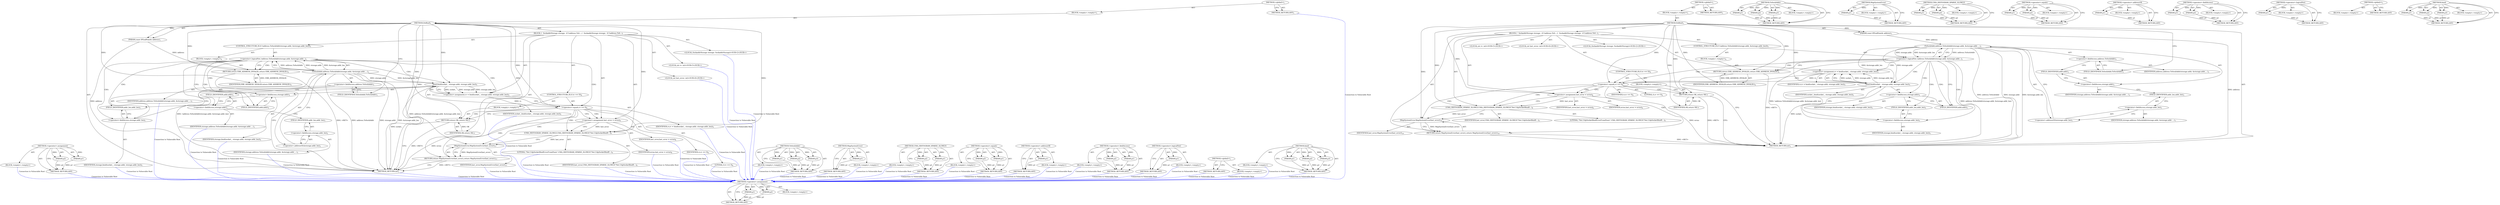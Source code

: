 digraph "bind" {
vulnerable_98 [label=<(METHOD,&lt;operator&gt;.assignment)>];
vulnerable_99 [label=<(PARAM,p1)>];
vulnerable_100 [label=<(PARAM,p2)>];
vulnerable_101 [label=<(BLOCK,&lt;empty&gt;,&lt;empty&gt;)>];
vulnerable_102 [label=<(METHOD_RETURN,ANY)>];
vulnerable_6 [label=<(METHOD,&lt;global&gt;)<SUB>1</SUB>>];
vulnerable_7 [label=<(BLOCK,&lt;empty&gt;,&lt;empty&gt;)<SUB>1</SUB>>];
vulnerable_8 [label=<(METHOD,DoBind)<SUB>1</SUB>>];
vulnerable_9 [label=<(PARAM,const IPEndPoint&amp; address)<SUB>1</SUB>>];
vulnerable_10 [label=<(BLOCK,{
  SockaddrStorage storage;
  if (!address.ToS...,{
  SockaddrStorage storage;
  if (!address.ToS...)<SUB>1</SUB>>];
vulnerable_11 [label="<(LOCAL,SockaddrStorage storage: SockaddrStorage)<SUB>2</SUB>>"];
vulnerable_12 [label=<(CONTROL_STRUCTURE,IF,if (!address.ToSockAddr(storage.addr, &amp;storage.addr_len)))<SUB>3</SUB>>];
vulnerable_13 [label=<(&lt;operator&gt;.logicalNot,!address.ToSockAddr(storage.addr, &amp;storage.addr...)<SUB>3</SUB>>];
vulnerable_14 [label=<(ToSockAddr,address.ToSockAddr(storage.addr, &amp;storage.addr_...)<SUB>3</SUB>>];
vulnerable_15 [label=<(&lt;operator&gt;.fieldAccess,address.ToSockAddr)<SUB>3</SUB>>];
vulnerable_16 [label=<(IDENTIFIER,address,address.ToSockAddr(storage.addr, &amp;storage.addr_...)<SUB>3</SUB>>];
vulnerable_17 [label=<(FIELD_IDENTIFIER,ToSockAddr,ToSockAddr)<SUB>3</SUB>>];
vulnerable_18 [label=<(&lt;operator&gt;.fieldAccess,storage.addr)<SUB>3</SUB>>];
vulnerable_19 [label=<(IDENTIFIER,storage,address.ToSockAddr(storage.addr, &amp;storage.addr_...)<SUB>3</SUB>>];
vulnerable_20 [label=<(FIELD_IDENTIFIER,addr,addr)<SUB>3</SUB>>];
vulnerable_21 [label=<(&lt;operator&gt;.addressOf,&amp;storage.addr_len)<SUB>3</SUB>>];
vulnerable_22 [label=<(&lt;operator&gt;.fieldAccess,storage.addr_len)<SUB>3</SUB>>];
vulnerable_23 [label=<(IDENTIFIER,storage,address.ToSockAddr(storage.addr, &amp;storage.addr_...)<SUB>3</SUB>>];
vulnerable_24 [label=<(FIELD_IDENTIFIER,addr_len,addr_len)<SUB>3</SUB>>];
vulnerable_25 [label=<(BLOCK,&lt;empty&gt;,&lt;empty&gt;)<SUB>4</SUB>>];
vulnerable_26 [label=<(RETURN,return ERR_ADDRESS_INVALID;,return ERR_ADDRESS_INVALID;)<SUB>4</SUB>>];
vulnerable_27 [label=<(IDENTIFIER,ERR_ADDRESS_INVALID,return ERR_ADDRESS_INVALID;)<SUB>4</SUB>>];
vulnerable_28 [label="<(LOCAL,int rv: int)<SUB>5</SUB>>"];
vulnerable_29 [label=<(&lt;operator&gt;.assignment,rv = bind(socket_, storage.addr, storage.addr_len))<SUB>5</SUB>>];
vulnerable_30 [label=<(IDENTIFIER,rv,rv = bind(socket_, storage.addr, storage.addr_len))<SUB>5</SUB>>];
vulnerable_31 [label=<(bind,bind(socket_, storage.addr, storage.addr_len))<SUB>5</SUB>>];
vulnerable_32 [label=<(IDENTIFIER,socket_,bind(socket_, storage.addr, storage.addr_len))<SUB>5</SUB>>];
vulnerable_33 [label=<(&lt;operator&gt;.fieldAccess,storage.addr)<SUB>5</SUB>>];
vulnerable_34 [label=<(IDENTIFIER,storage,bind(socket_, storage.addr, storage.addr_len))<SUB>5</SUB>>];
vulnerable_35 [label=<(FIELD_IDENTIFIER,addr,addr)<SUB>5</SUB>>];
vulnerable_36 [label=<(&lt;operator&gt;.fieldAccess,storage.addr_len)<SUB>5</SUB>>];
vulnerable_37 [label=<(IDENTIFIER,storage,bind(socket_, storage.addr, storage.addr_len))<SUB>5</SUB>>];
vulnerable_38 [label=<(FIELD_IDENTIFIER,addr_len,addr_len)<SUB>5</SUB>>];
vulnerable_39 [label=<(CONTROL_STRUCTURE,IF,if (rv == 0))<SUB>6</SUB>>];
vulnerable_40 [label=<(&lt;operator&gt;.equals,rv == 0)<SUB>6</SUB>>];
vulnerable_41 [label=<(IDENTIFIER,rv,rv == 0)<SUB>6</SUB>>];
vulnerable_42 [label=<(LITERAL,0,rv == 0)<SUB>6</SUB>>];
vulnerable_43 [label=<(BLOCK,&lt;empty&gt;,&lt;empty&gt;)<SUB>7</SUB>>];
vulnerable_44 [label=<(RETURN,return OK;,return OK;)<SUB>7</SUB>>];
vulnerable_45 [label=<(IDENTIFIER,OK,return OK;)<SUB>7</SUB>>];
vulnerable_46 [label="<(LOCAL,int last_error: int)<SUB>8</SUB>>"];
vulnerable_47 [label=<(&lt;operator&gt;.assignment,last_error = errno)<SUB>8</SUB>>];
vulnerable_48 [label=<(IDENTIFIER,last_error,last_error = errno)<SUB>8</SUB>>];
vulnerable_49 [label=<(IDENTIFIER,errno,last_error = errno)<SUB>8</SUB>>];
vulnerable_50 [label=<(UMA_HISTOGRAM_SPARSE_SLOWLY,UMA_HISTOGRAM_SPARSE_SLOWLY(&quot;Net.UdpSocketBindE...)<SUB>9</SUB>>];
vulnerable_51 [label=<(LITERAL,&quot;Net.UdpSocketBindErrorFromPosix&quot;,UMA_HISTOGRAM_SPARSE_SLOWLY(&quot;Net.UdpSocketBindE...)<SUB>9</SUB>>];
vulnerable_52 [label=<(IDENTIFIER,last_error,UMA_HISTOGRAM_SPARSE_SLOWLY(&quot;Net.UdpSocketBindE...)<SUB>9</SUB>>];
vulnerable_53 [label=<(RETURN,return MapSystemError(last_error);,return MapSystemError(last_error);)<SUB>10</SUB>>];
vulnerable_54 [label=<(MapSystemError,MapSystemError(last_error))<SUB>10</SUB>>];
vulnerable_55 [label=<(IDENTIFIER,last_error,MapSystemError(last_error))<SUB>10</SUB>>];
vulnerable_56 [label=<(METHOD_RETURN,int)<SUB>1</SUB>>];
vulnerable_58 [label=<(METHOD_RETURN,ANY)<SUB>1</SUB>>];
vulnerable_83 [label=<(METHOD,ToSockAddr)>];
vulnerable_84 [label=<(PARAM,p1)>];
vulnerable_85 [label=<(PARAM,p2)>];
vulnerable_86 [label=<(PARAM,p3)>];
vulnerable_87 [label=<(BLOCK,&lt;empty&gt;,&lt;empty&gt;)>];
vulnerable_88 [label=<(METHOD_RETURN,ANY)>];
vulnerable_119 [label=<(METHOD,MapSystemError)>];
vulnerable_120 [label=<(PARAM,p1)>];
vulnerable_121 [label=<(BLOCK,&lt;empty&gt;,&lt;empty&gt;)>];
vulnerable_122 [label=<(METHOD_RETURN,ANY)>];
vulnerable_114 [label=<(METHOD,UMA_HISTOGRAM_SPARSE_SLOWLY)>];
vulnerable_115 [label=<(PARAM,p1)>];
vulnerable_116 [label=<(PARAM,p2)>];
vulnerable_117 [label=<(BLOCK,&lt;empty&gt;,&lt;empty&gt;)>];
vulnerable_118 [label=<(METHOD_RETURN,ANY)>];
vulnerable_109 [label=<(METHOD,&lt;operator&gt;.equals)>];
vulnerable_110 [label=<(PARAM,p1)>];
vulnerable_111 [label=<(PARAM,p2)>];
vulnerable_112 [label=<(BLOCK,&lt;empty&gt;,&lt;empty&gt;)>];
vulnerable_113 [label=<(METHOD_RETURN,ANY)>];
vulnerable_94 [label=<(METHOD,&lt;operator&gt;.addressOf)>];
vulnerable_95 [label=<(PARAM,p1)>];
vulnerable_96 [label=<(BLOCK,&lt;empty&gt;,&lt;empty&gt;)>];
vulnerable_97 [label=<(METHOD_RETURN,ANY)>];
vulnerable_89 [label=<(METHOD,&lt;operator&gt;.fieldAccess)>];
vulnerable_90 [label=<(PARAM,p1)>];
vulnerable_91 [label=<(PARAM,p2)>];
vulnerable_92 [label=<(BLOCK,&lt;empty&gt;,&lt;empty&gt;)>];
vulnerable_93 [label=<(METHOD_RETURN,ANY)>];
vulnerable_79 [label=<(METHOD,&lt;operator&gt;.logicalNot)>];
vulnerable_80 [label=<(PARAM,p1)>];
vulnerable_81 [label=<(BLOCK,&lt;empty&gt;,&lt;empty&gt;)>];
vulnerable_82 [label=<(METHOD_RETURN,ANY)>];
vulnerable_73 [label=<(METHOD,&lt;global&gt;)<SUB>1</SUB>>];
vulnerable_74 [label=<(BLOCK,&lt;empty&gt;,&lt;empty&gt;)>];
vulnerable_75 [label=<(METHOD_RETURN,ANY)>];
vulnerable_103 [label=<(METHOD,bind)>];
vulnerable_104 [label=<(PARAM,p1)>];
vulnerable_105 [label=<(PARAM,p2)>];
vulnerable_106 [label=<(PARAM,p3)>];
vulnerable_107 [label=<(BLOCK,&lt;empty&gt;,&lt;empty&gt;)>];
vulnerable_108 [label=<(METHOD_RETURN,ANY)>];
fixed_98 [label=<(METHOD,&lt;operator&gt;.assignment)>];
fixed_99 [label=<(PARAM,p1)>];
fixed_100 [label=<(PARAM,p2)>];
fixed_101 [label=<(BLOCK,&lt;empty&gt;,&lt;empty&gt;)>];
fixed_102 [label=<(METHOD_RETURN,ANY)>];
fixed_6 [label=<(METHOD,&lt;global&gt;)<SUB>1</SUB>>];
fixed_7 [label=<(BLOCK,&lt;empty&gt;,&lt;empty&gt;)<SUB>1</SUB>>];
fixed_8 [label=<(METHOD,DoBind)<SUB>1</SUB>>];
fixed_9 [label=<(PARAM,const IPEndPoint&amp; address)<SUB>1</SUB>>];
fixed_10 [label=<(BLOCK,{
  SockaddrStorage storage;
  if (!address.ToS...,{
  SockaddrStorage storage;
  if (!address.ToS...)<SUB>1</SUB>>];
fixed_11 [label="<(LOCAL,SockaddrStorage storage: SockaddrStorage)<SUB>2</SUB>>"];
fixed_12 [label=<(CONTROL_STRUCTURE,IF,if (!address.ToSockAddr(storage.addr, &amp;storage.addr_len)))<SUB>3</SUB>>];
fixed_13 [label=<(&lt;operator&gt;.logicalNot,!address.ToSockAddr(storage.addr, &amp;storage.addr...)<SUB>3</SUB>>];
fixed_14 [label=<(ToSockAddr,address.ToSockAddr(storage.addr, &amp;storage.addr_...)<SUB>3</SUB>>];
fixed_15 [label=<(&lt;operator&gt;.fieldAccess,address.ToSockAddr)<SUB>3</SUB>>];
fixed_16 [label=<(IDENTIFIER,address,address.ToSockAddr(storage.addr, &amp;storage.addr_...)<SUB>3</SUB>>];
fixed_17 [label=<(FIELD_IDENTIFIER,ToSockAddr,ToSockAddr)<SUB>3</SUB>>];
fixed_18 [label=<(&lt;operator&gt;.fieldAccess,storage.addr)<SUB>3</SUB>>];
fixed_19 [label=<(IDENTIFIER,storage,address.ToSockAddr(storage.addr, &amp;storage.addr_...)<SUB>3</SUB>>];
fixed_20 [label=<(FIELD_IDENTIFIER,addr,addr)<SUB>3</SUB>>];
fixed_21 [label=<(&lt;operator&gt;.addressOf,&amp;storage.addr_len)<SUB>3</SUB>>];
fixed_22 [label=<(&lt;operator&gt;.fieldAccess,storage.addr_len)<SUB>3</SUB>>];
fixed_23 [label=<(IDENTIFIER,storage,address.ToSockAddr(storage.addr, &amp;storage.addr_...)<SUB>3</SUB>>];
fixed_24 [label=<(FIELD_IDENTIFIER,addr_len,addr_len)<SUB>3</SUB>>];
fixed_25 [label=<(BLOCK,&lt;empty&gt;,&lt;empty&gt;)<SUB>4</SUB>>];
fixed_26 [label=<(RETURN,return ERR_ADDRESS_INVALID;,return ERR_ADDRESS_INVALID;)<SUB>4</SUB>>];
fixed_27 [label=<(IDENTIFIER,ERR_ADDRESS_INVALID,return ERR_ADDRESS_INVALID;)<SUB>4</SUB>>];
fixed_28 [label="<(LOCAL,int rv: int)<SUB>5</SUB>>"];
fixed_29 [label=<(&lt;operator&gt;.assignment,rv = bind(socket_, storage.addr, storage.addr_len))<SUB>5</SUB>>];
fixed_30 [label=<(IDENTIFIER,rv,rv = bind(socket_, storage.addr, storage.addr_len))<SUB>5</SUB>>];
fixed_31 [label=<(bind,bind(socket_, storage.addr, storage.addr_len))<SUB>5</SUB>>];
fixed_32 [label=<(IDENTIFIER,socket_,bind(socket_, storage.addr, storage.addr_len))<SUB>5</SUB>>];
fixed_33 [label=<(&lt;operator&gt;.fieldAccess,storage.addr)<SUB>5</SUB>>];
fixed_34 [label=<(IDENTIFIER,storage,bind(socket_, storage.addr, storage.addr_len))<SUB>5</SUB>>];
fixed_35 [label=<(FIELD_IDENTIFIER,addr,addr)<SUB>5</SUB>>];
fixed_36 [label=<(&lt;operator&gt;.fieldAccess,storage.addr_len)<SUB>5</SUB>>];
fixed_37 [label=<(IDENTIFIER,storage,bind(socket_, storage.addr, storage.addr_len))<SUB>5</SUB>>];
fixed_38 [label=<(FIELD_IDENTIFIER,addr_len,addr_len)<SUB>5</SUB>>];
fixed_39 [label=<(CONTROL_STRUCTURE,IF,if (rv == 0))<SUB>6</SUB>>];
fixed_40 [label=<(&lt;operator&gt;.equals,rv == 0)<SUB>6</SUB>>];
fixed_41 [label=<(IDENTIFIER,rv,rv == 0)<SUB>6</SUB>>];
fixed_42 [label=<(LITERAL,0,rv == 0)<SUB>6</SUB>>];
fixed_43 [label=<(BLOCK,&lt;empty&gt;,&lt;empty&gt;)<SUB>7</SUB>>];
fixed_44 [label=<(RETURN,return OK;,return OK;)<SUB>7</SUB>>];
fixed_45 [label=<(IDENTIFIER,OK,return OK;)<SUB>7</SUB>>];
fixed_46 [label="<(LOCAL,int last_error: int)<SUB>8</SUB>>"];
fixed_47 [label=<(&lt;operator&gt;.assignment,last_error = errno)<SUB>8</SUB>>];
fixed_48 [label=<(IDENTIFIER,last_error,last_error = errno)<SUB>8</SUB>>];
fixed_49 [label=<(IDENTIFIER,errno,last_error = errno)<SUB>8</SUB>>];
fixed_50 [label=<(UMA_HISTOGRAM_SPARSE_SLOWLY,UMA_HISTOGRAM_SPARSE_SLOWLY(&quot;Net.UdpSocketBindE...)<SUB>9</SUB>>];
fixed_51 [label=<(LITERAL,&quot;Net.UdpSocketBindErrorFromPosix&quot;,UMA_HISTOGRAM_SPARSE_SLOWLY(&quot;Net.UdpSocketBindE...)<SUB>9</SUB>>];
fixed_52 [label=<(IDENTIFIER,last_error,UMA_HISTOGRAM_SPARSE_SLOWLY(&quot;Net.UdpSocketBindE...)<SUB>9</SUB>>];
fixed_53 [label=<(RETURN,return MapSystemError(last_error);,return MapSystemError(last_error);)<SUB>17</SUB>>];
fixed_54 [label=<(MapSystemError,MapSystemError(last_error))<SUB>17</SUB>>];
fixed_55 [label=<(IDENTIFIER,last_error,MapSystemError(last_error))<SUB>17</SUB>>];
fixed_56 [label=<(METHOD_RETURN,int)<SUB>1</SUB>>];
fixed_58 [label=<(METHOD_RETURN,ANY)<SUB>1</SUB>>];
fixed_83 [label=<(METHOD,ToSockAddr)>];
fixed_84 [label=<(PARAM,p1)>];
fixed_85 [label=<(PARAM,p2)>];
fixed_86 [label=<(PARAM,p3)>];
fixed_87 [label=<(BLOCK,&lt;empty&gt;,&lt;empty&gt;)>];
fixed_88 [label=<(METHOD_RETURN,ANY)>];
fixed_119 [label=<(METHOD,MapSystemError)>];
fixed_120 [label=<(PARAM,p1)>];
fixed_121 [label=<(BLOCK,&lt;empty&gt;,&lt;empty&gt;)>];
fixed_122 [label=<(METHOD_RETURN,ANY)>];
fixed_114 [label=<(METHOD,UMA_HISTOGRAM_SPARSE_SLOWLY)>];
fixed_115 [label=<(PARAM,p1)>];
fixed_116 [label=<(PARAM,p2)>];
fixed_117 [label=<(BLOCK,&lt;empty&gt;,&lt;empty&gt;)>];
fixed_118 [label=<(METHOD_RETURN,ANY)>];
fixed_109 [label=<(METHOD,&lt;operator&gt;.equals)>];
fixed_110 [label=<(PARAM,p1)>];
fixed_111 [label=<(PARAM,p2)>];
fixed_112 [label=<(BLOCK,&lt;empty&gt;,&lt;empty&gt;)>];
fixed_113 [label=<(METHOD_RETURN,ANY)>];
fixed_94 [label=<(METHOD,&lt;operator&gt;.addressOf)>];
fixed_95 [label=<(PARAM,p1)>];
fixed_96 [label=<(BLOCK,&lt;empty&gt;,&lt;empty&gt;)>];
fixed_97 [label=<(METHOD_RETURN,ANY)>];
fixed_89 [label=<(METHOD,&lt;operator&gt;.fieldAccess)>];
fixed_90 [label=<(PARAM,p1)>];
fixed_91 [label=<(PARAM,p2)>];
fixed_92 [label=<(BLOCK,&lt;empty&gt;,&lt;empty&gt;)>];
fixed_93 [label=<(METHOD_RETURN,ANY)>];
fixed_79 [label=<(METHOD,&lt;operator&gt;.logicalNot)>];
fixed_80 [label=<(PARAM,p1)>];
fixed_81 [label=<(BLOCK,&lt;empty&gt;,&lt;empty&gt;)>];
fixed_82 [label=<(METHOD_RETURN,ANY)>];
fixed_73 [label=<(METHOD,&lt;global&gt;)<SUB>1</SUB>>];
fixed_74 [label=<(BLOCK,&lt;empty&gt;,&lt;empty&gt;)>];
fixed_75 [label=<(METHOD_RETURN,ANY)>];
fixed_103 [label=<(METHOD,bind)>];
fixed_104 [label=<(PARAM,p1)>];
fixed_105 [label=<(PARAM,p2)>];
fixed_106 [label=<(PARAM,p3)>];
fixed_107 [label=<(BLOCK,&lt;empty&gt;,&lt;empty&gt;)>];
fixed_108 [label=<(METHOD_RETURN,ANY)>];
vulnerable_98 -> vulnerable_99  [key=0, label="AST: "];
vulnerable_98 -> vulnerable_99  [key=1, label="DDG: "];
vulnerable_98 -> vulnerable_101  [key=0, label="AST: "];
vulnerable_98 -> vulnerable_100  [key=0, label="AST: "];
vulnerable_98 -> vulnerable_100  [key=1, label="DDG: "];
vulnerable_98 -> vulnerable_102  [key=0, label="AST: "];
vulnerable_98 -> vulnerable_102  [key=1, label="CFG: "];
vulnerable_99 -> vulnerable_102  [key=0, label="DDG: p1"];
vulnerable_100 -> vulnerable_102  [key=0, label="DDG: p2"];
vulnerable_6 -> vulnerable_7  [key=0, label="AST: "];
vulnerable_6 -> vulnerable_58  [key=0, label="AST: "];
vulnerable_6 -> vulnerable_58  [key=1, label="CFG: "];
vulnerable_7 -> vulnerable_8  [key=0, label="AST: "];
vulnerable_8 -> vulnerable_9  [key=0, label="AST: "];
vulnerable_8 -> vulnerable_9  [key=1, label="DDG: "];
vulnerable_8 -> vulnerable_10  [key=0, label="AST: "];
vulnerable_8 -> vulnerable_56  [key=0, label="AST: "];
vulnerable_8 -> vulnerable_17  [key=0, label="CFG: "];
vulnerable_8 -> vulnerable_47  [key=0, label="DDG: "];
vulnerable_8 -> vulnerable_50  [key=0, label="DDG: "];
vulnerable_8 -> vulnerable_26  [key=0, label="DDG: "];
vulnerable_8 -> vulnerable_31  [key=0, label="DDG: "];
vulnerable_8 -> vulnerable_40  [key=0, label="DDG: "];
vulnerable_8 -> vulnerable_44  [key=0, label="DDG: "];
vulnerable_8 -> vulnerable_54  [key=0, label="DDG: "];
vulnerable_8 -> vulnerable_27  [key=0, label="DDG: "];
vulnerable_8 -> vulnerable_45  [key=0, label="DDG: "];
vulnerable_9 -> vulnerable_56  [key=0, label="DDG: address"];
vulnerable_9 -> vulnerable_14  [key=0, label="DDG: address"];
vulnerable_10 -> vulnerable_11  [key=0, label="AST: "];
vulnerable_10 -> vulnerable_12  [key=0, label="AST: "];
vulnerable_10 -> vulnerable_28  [key=0, label="AST: "];
vulnerable_10 -> vulnerable_29  [key=0, label="AST: "];
vulnerable_10 -> vulnerable_39  [key=0, label="AST: "];
vulnerable_10 -> vulnerable_46  [key=0, label="AST: "];
vulnerable_10 -> vulnerable_47  [key=0, label="AST: "];
vulnerable_10 -> vulnerable_50  [key=0, label="AST: "];
vulnerable_10 -> vulnerable_53  [key=0, label="AST: "];
vulnerable_12 -> vulnerable_13  [key=0, label="AST: "];
vulnerable_12 -> vulnerable_25  [key=0, label="AST: "];
vulnerable_13 -> vulnerable_14  [key=0, label="AST: "];
vulnerable_13 -> vulnerable_26  [key=0, label="CFG: "];
vulnerable_13 -> vulnerable_26  [key=1, label="CDG: "];
vulnerable_13 -> vulnerable_35  [key=0, label="CFG: "];
vulnerable_13 -> vulnerable_35  [key=1, label="CDG: "];
vulnerable_13 -> vulnerable_56  [key=0, label="DDG: address.ToSockAddr(storage.addr, &amp;storage.addr_len)"];
vulnerable_13 -> vulnerable_56  [key=1, label="DDG: !address.ToSockAddr(storage.addr, &amp;storage.addr_len)"];
vulnerable_13 -> vulnerable_33  [key=0, label="CDG: "];
vulnerable_13 -> vulnerable_36  [key=0, label="CDG: "];
vulnerable_13 -> vulnerable_38  [key=0, label="CDG: "];
vulnerable_13 -> vulnerable_40  [key=0, label="CDG: "];
vulnerable_13 -> vulnerable_29  [key=0, label="CDG: "];
vulnerable_13 -> vulnerable_31  [key=0, label="CDG: "];
vulnerable_14 -> vulnerable_15  [key=0, label="AST: "];
vulnerable_14 -> vulnerable_18  [key=0, label="AST: "];
vulnerable_14 -> vulnerable_21  [key=0, label="AST: "];
vulnerable_14 -> vulnerable_13  [key=0, label="CFG: "];
vulnerable_14 -> vulnerable_13  [key=1, label="DDG: address.ToSockAddr"];
vulnerable_14 -> vulnerable_13  [key=2, label="DDG: storage.addr"];
vulnerable_14 -> vulnerable_13  [key=3, label="DDG: &amp;storage.addr_len"];
vulnerable_14 -> vulnerable_56  [key=0, label="DDG: address.ToSockAddr"];
vulnerable_14 -> vulnerable_56  [key=1, label="DDG: storage.addr"];
vulnerable_14 -> vulnerable_56  [key=2, label="DDG: &amp;storage.addr_len"];
vulnerable_14 -> vulnerable_31  [key=0, label="DDG: storage.addr"];
vulnerable_14 -> vulnerable_31  [key=1, label="DDG: &amp;storage.addr_len"];
vulnerable_15 -> vulnerable_16  [key=0, label="AST: "];
vulnerable_15 -> vulnerable_17  [key=0, label="AST: "];
vulnerable_15 -> vulnerable_20  [key=0, label="CFG: "];
vulnerable_17 -> vulnerable_15  [key=0, label="CFG: "];
vulnerable_18 -> vulnerable_19  [key=0, label="AST: "];
vulnerable_18 -> vulnerable_20  [key=0, label="AST: "];
vulnerable_18 -> vulnerable_24  [key=0, label="CFG: "];
vulnerable_20 -> vulnerable_18  [key=0, label="CFG: "];
vulnerable_21 -> vulnerable_22  [key=0, label="AST: "];
vulnerable_21 -> vulnerable_14  [key=0, label="CFG: "];
vulnerable_22 -> vulnerable_23  [key=0, label="AST: "];
vulnerable_22 -> vulnerable_24  [key=0, label="AST: "];
vulnerable_22 -> vulnerable_21  [key=0, label="CFG: "];
vulnerable_24 -> vulnerable_22  [key=0, label="CFG: "];
vulnerable_25 -> vulnerable_26  [key=0, label="AST: "];
vulnerable_26 -> vulnerable_27  [key=0, label="AST: "];
vulnerable_26 -> vulnerable_56  [key=0, label="CFG: "];
vulnerable_26 -> vulnerable_56  [key=1, label="DDG: &lt;RET&gt;"];
vulnerable_27 -> vulnerable_26  [key=0, label="DDG: ERR_ADDRESS_INVALID"];
vulnerable_29 -> vulnerable_30  [key=0, label="AST: "];
vulnerable_29 -> vulnerable_31  [key=0, label="AST: "];
vulnerable_29 -> vulnerable_40  [key=0, label="CFG: "];
vulnerable_29 -> vulnerable_40  [key=1, label="DDG: rv"];
vulnerable_31 -> vulnerable_32  [key=0, label="AST: "];
vulnerable_31 -> vulnerable_33  [key=0, label="AST: "];
vulnerable_31 -> vulnerable_36  [key=0, label="AST: "];
vulnerable_31 -> vulnerable_29  [key=0, label="CFG: "];
vulnerable_31 -> vulnerable_29  [key=1, label="DDG: socket_"];
vulnerable_31 -> vulnerable_29  [key=2, label="DDG: storage.addr"];
vulnerable_31 -> vulnerable_29  [key=3, label="DDG: storage.addr_len"];
vulnerable_31 -> vulnerable_56  [key=0, label="DDG: socket_"];
vulnerable_33 -> vulnerable_34  [key=0, label="AST: "];
vulnerable_33 -> vulnerable_35  [key=0, label="AST: "];
vulnerable_33 -> vulnerable_38  [key=0, label="CFG: "];
vulnerable_35 -> vulnerable_33  [key=0, label="CFG: "];
vulnerable_36 -> vulnerable_37  [key=0, label="AST: "];
vulnerable_36 -> vulnerable_38  [key=0, label="AST: "];
vulnerable_36 -> vulnerable_31  [key=0, label="CFG: "];
vulnerable_38 -> vulnerable_36  [key=0, label="CFG: "];
vulnerable_39 -> vulnerable_40  [key=0, label="AST: "];
vulnerable_39 -> vulnerable_43  [key=0, label="AST: "];
vulnerable_40 -> vulnerable_41  [key=0, label="AST: "];
vulnerable_40 -> vulnerable_42  [key=0, label="AST: "];
vulnerable_40 -> vulnerable_44  [key=0, label="CFG: "];
vulnerable_40 -> vulnerable_44  [key=1, label="CDG: "];
vulnerable_40 -> vulnerable_47  [key=0, label="CFG: "];
vulnerable_40 -> vulnerable_47  [key=1, label="CDG: "];
vulnerable_40 -> vulnerable_53  [key=0, label="CDG: "];
vulnerable_40 -> vulnerable_50  [key=0, label="CDG: "];
vulnerable_40 -> vulnerable_54  [key=0, label="CDG: "];
vulnerable_43 -> vulnerable_44  [key=0, label="AST: "];
vulnerable_44 -> vulnerable_45  [key=0, label="AST: "];
vulnerable_44 -> vulnerable_56  [key=0, label="CFG: "];
vulnerable_44 -> vulnerable_56  [key=1, label="DDG: &lt;RET&gt;"];
vulnerable_45 -> vulnerable_44  [key=0, label="DDG: OK"];
vulnerable_47 -> vulnerable_48  [key=0, label="AST: "];
vulnerable_47 -> vulnerable_49  [key=0, label="AST: "];
vulnerable_47 -> vulnerable_50  [key=0, label="CFG: "];
vulnerable_47 -> vulnerable_50  [key=1, label="DDG: last_error"];
vulnerable_47 -> vulnerable_56  [key=0, label="DDG: errno"];
vulnerable_50 -> vulnerable_51  [key=0, label="AST: "];
vulnerable_50 -> vulnerable_52  [key=0, label="AST: "];
vulnerable_50 -> vulnerable_54  [key=0, label="CFG: "];
vulnerable_50 -> vulnerable_54  [key=1, label="DDG: last_error"];
vulnerable_53 -> vulnerable_54  [key=0, label="AST: "];
vulnerable_53 -> vulnerable_56  [key=0, label="CFG: "];
vulnerable_53 -> vulnerable_56  [key=1, label="DDG: &lt;RET&gt;"];
vulnerable_54 -> vulnerable_55  [key=0, label="AST: "];
vulnerable_54 -> vulnerable_53  [key=0, label="CFG: "];
vulnerable_54 -> vulnerable_53  [key=1, label="DDG: MapSystemError(last_error)"];
vulnerable_83 -> vulnerable_84  [key=0, label="AST: "];
vulnerable_83 -> vulnerable_84  [key=1, label="DDG: "];
vulnerable_83 -> vulnerable_87  [key=0, label="AST: "];
vulnerable_83 -> vulnerable_85  [key=0, label="AST: "];
vulnerable_83 -> vulnerable_85  [key=1, label="DDG: "];
vulnerable_83 -> vulnerable_88  [key=0, label="AST: "];
vulnerable_83 -> vulnerable_88  [key=1, label="CFG: "];
vulnerable_83 -> vulnerable_86  [key=0, label="AST: "];
vulnerable_83 -> vulnerable_86  [key=1, label="DDG: "];
vulnerable_84 -> vulnerable_88  [key=0, label="DDG: p1"];
vulnerable_85 -> vulnerable_88  [key=0, label="DDG: p2"];
vulnerable_86 -> vulnerable_88  [key=0, label="DDG: p3"];
vulnerable_119 -> vulnerable_120  [key=0, label="AST: "];
vulnerable_119 -> vulnerable_120  [key=1, label="DDG: "];
vulnerable_119 -> vulnerable_121  [key=0, label="AST: "];
vulnerable_119 -> vulnerable_122  [key=0, label="AST: "];
vulnerable_119 -> vulnerable_122  [key=1, label="CFG: "];
vulnerable_120 -> vulnerable_122  [key=0, label="DDG: p1"];
vulnerable_114 -> vulnerable_115  [key=0, label="AST: "];
vulnerable_114 -> vulnerable_115  [key=1, label="DDG: "];
vulnerable_114 -> vulnerable_117  [key=0, label="AST: "];
vulnerable_114 -> vulnerable_116  [key=0, label="AST: "];
vulnerable_114 -> vulnerable_116  [key=1, label="DDG: "];
vulnerable_114 -> vulnerable_118  [key=0, label="AST: "];
vulnerable_114 -> vulnerable_118  [key=1, label="CFG: "];
vulnerable_115 -> vulnerable_118  [key=0, label="DDG: p1"];
vulnerable_116 -> vulnerable_118  [key=0, label="DDG: p2"];
vulnerable_109 -> vulnerable_110  [key=0, label="AST: "];
vulnerable_109 -> vulnerable_110  [key=1, label="DDG: "];
vulnerable_109 -> vulnerable_112  [key=0, label="AST: "];
vulnerable_109 -> vulnerable_111  [key=0, label="AST: "];
vulnerable_109 -> vulnerable_111  [key=1, label="DDG: "];
vulnerable_109 -> vulnerable_113  [key=0, label="AST: "];
vulnerable_109 -> vulnerable_113  [key=1, label="CFG: "];
vulnerable_110 -> vulnerable_113  [key=0, label="DDG: p1"];
vulnerable_111 -> vulnerable_113  [key=0, label="DDG: p2"];
vulnerable_94 -> vulnerable_95  [key=0, label="AST: "];
vulnerable_94 -> vulnerable_95  [key=1, label="DDG: "];
vulnerable_94 -> vulnerable_96  [key=0, label="AST: "];
vulnerable_94 -> vulnerable_97  [key=0, label="AST: "];
vulnerable_94 -> vulnerable_97  [key=1, label="CFG: "];
vulnerable_95 -> vulnerable_97  [key=0, label="DDG: p1"];
vulnerable_89 -> vulnerable_90  [key=0, label="AST: "];
vulnerable_89 -> vulnerable_90  [key=1, label="DDG: "];
vulnerable_89 -> vulnerable_92  [key=0, label="AST: "];
vulnerable_89 -> vulnerable_91  [key=0, label="AST: "];
vulnerable_89 -> vulnerable_91  [key=1, label="DDG: "];
vulnerable_89 -> vulnerable_93  [key=0, label="AST: "];
vulnerable_89 -> vulnerable_93  [key=1, label="CFG: "];
vulnerable_90 -> vulnerable_93  [key=0, label="DDG: p1"];
vulnerable_91 -> vulnerable_93  [key=0, label="DDG: p2"];
vulnerable_79 -> vulnerable_80  [key=0, label="AST: "];
vulnerable_79 -> vulnerable_80  [key=1, label="DDG: "];
vulnerable_79 -> vulnerable_81  [key=0, label="AST: "];
vulnerable_79 -> vulnerable_82  [key=0, label="AST: "];
vulnerable_79 -> vulnerable_82  [key=1, label="CFG: "];
vulnerable_80 -> vulnerable_82  [key=0, label="DDG: p1"];
vulnerable_73 -> vulnerable_74  [key=0, label="AST: "];
vulnerable_73 -> vulnerable_75  [key=0, label="AST: "];
vulnerable_73 -> vulnerable_75  [key=1, label="CFG: "];
vulnerable_103 -> vulnerable_104  [key=0, label="AST: "];
vulnerable_103 -> vulnerable_104  [key=1, label="DDG: "];
vulnerable_103 -> vulnerable_107  [key=0, label="AST: "];
vulnerable_103 -> vulnerable_105  [key=0, label="AST: "];
vulnerable_103 -> vulnerable_105  [key=1, label="DDG: "];
vulnerable_103 -> vulnerable_108  [key=0, label="AST: "];
vulnerable_103 -> vulnerable_108  [key=1, label="CFG: "];
vulnerable_103 -> vulnerable_106  [key=0, label="AST: "];
vulnerable_103 -> vulnerable_106  [key=1, label="DDG: "];
vulnerable_104 -> vulnerable_108  [key=0, label="DDG: p1"];
vulnerable_105 -> vulnerable_108  [key=0, label="DDG: p2"];
vulnerable_106 -> vulnerable_108  [key=0, label="DDG: p3"];
fixed_98 -> fixed_99  [key=0, label="AST: "];
fixed_98 -> fixed_99  [key=1, label="DDG: "];
fixed_98 -> fixed_101  [key=0, label="AST: "];
fixed_98 -> fixed_100  [key=0, label="AST: "];
fixed_98 -> fixed_100  [key=1, label="DDG: "];
fixed_98 -> fixed_102  [key=0, label="AST: "];
fixed_98 -> fixed_102  [key=1, label="CFG: "];
fixed_99 -> fixed_102  [key=0, label="DDG: p1"];
fixed_100 -> fixed_102  [key=0, label="DDG: p2"];
fixed_101 -> vulnerable_98  [color=blue, key=0, label="Connection to Vulnerable Root", penwidth="2.0", style=dashed];
fixed_102 -> vulnerable_98  [color=blue, key=0, label="Connection to Vulnerable Root", penwidth="2.0", style=dashed];
fixed_6 -> fixed_7  [key=0, label="AST: "];
fixed_6 -> fixed_58  [key=0, label="AST: "];
fixed_6 -> fixed_58  [key=1, label="CFG: "];
fixed_7 -> fixed_8  [key=0, label="AST: "];
fixed_8 -> fixed_9  [key=0, label="AST: "];
fixed_8 -> fixed_9  [key=1, label="DDG: "];
fixed_8 -> fixed_10  [key=0, label="AST: "];
fixed_8 -> fixed_56  [key=0, label="AST: "];
fixed_8 -> fixed_17  [key=0, label="CFG: "];
fixed_8 -> fixed_47  [key=0, label="DDG: "];
fixed_8 -> fixed_50  [key=0, label="DDG: "];
fixed_8 -> fixed_26  [key=0, label="DDG: "];
fixed_8 -> fixed_31  [key=0, label="DDG: "];
fixed_8 -> fixed_40  [key=0, label="DDG: "];
fixed_8 -> fixed_44  [key=0, label="DDG: "];
fixed_8 -> fixed_54  [key=0, label="DDG: "];
fixed_8 -> fixed_27  [key=0, label="DDG: "];
fixed_8 -> fixed_45  [key=0, label="DDG: "];
fixed_9 -> fixed_56  [key=0, label="DDG: address"];
fixed_9 -> fixed_14  [key=0, label="DDG: address"];
fixed_10 -> fixed_11  [key=0, label="AST: "];
fixed_10 -> fixed_12  [key=0, label="AST: "];
fixed_10 -> fixed_28  [key=0, label="AST: "];
fixed_10 -> fixed_29  [key=0, label="AST: "];
fixed_10 -> fixed_39  [key=0, label="AST: "];
fixed_10 -> fixed_46  [key=0, label="AST: "];
fixed_10 -> fixed_47  [key=0, label="AST: "];
fixed_10 -> fixed_50  [key=0, label="AST: "];
fixed_10 -> fixed_53  [key=0, label="AST: "];
fixed_11 -> vulnerable_98  [color=blue, key=0, label="Connection to Vulnerable Root", penwidth="2.0", style=dashed];
fixed_12 -> fixed_13  [key=0, label="AST: "];
fixed_12 -> fixed_25  [key=0, label="AST: "];
fixed_13 -> fixed_14  [key=0, label="AST: "];
fixed_13 -> fixed_26  [key=0, label="CFG: "];
fixed_13 -> fixed_26  [key=1, label="CDG: "];
fixed_13 -> fixed_35  [key=0, label="CFG: "];
fixed_13 -> fixed_35  [key=1, label="CDG: "];
fixed_13 -> fixed_56  [key=0, label="DDG: address.ToSockAddr(storage.addr, &amp;storage.addr_len)"];
fixed_13 -> fixed_56  [key=1, label="DDG: !address.ToSockAddr(storage.addr, &amp;storage.addr_len)"];
fixed_13 -> fixed_33  [key=0, label="CDG: "];
fixed_13 -> fixed_36  [key=0, label="CDG: "];
fixed_13 -> fixed_38  [key=0, label="CDG: "];
fixed_13 -> fixed_40  [key=0, label="CDG: "];
fixed_13 -> fixed_29  [key=0, label="CDG: "];
fixed_13 -> fixed_31  [key=0, label="CDG: "];
fixed_14 -> fixed_15  [key=0, label="AST: "];
fixed_14 -> fixed_18  [key=0, label="AST: "];
fixed_14 -> fixed_21  [key=0, label="AST: "];
fixed_14 -> fixed_13  [key=0, label="CFG: "];
fixed_14 -> fixed_13  [key=1, label="DDG: address.ToSockAddr"];
fixed_14 -> fixed_13  [key=2, label="DDG: storage.addr"];
fixed_14 -> fixed_13  [key=3, label="DDG: &amp;storage.addr_len"];
fixed_14 -> fixed_56  [key=0, label="DDG: address.ToSockAddr"];
fixed_14 -> fixed_56  [key=1, label="DDG: storage.addr"];
fixed_14 -> fixed_56  [key=2, label="DDG: &amp;storage.addr_len"];
fixed_14 -> fixed_31  [key=0, label="DDG: storage.addr"];
fixed_14 -> fixed_31  [key=1, label="DDG: &amp;storage.addr_len"];
fixed_15 -> fixed_16  [key=0, label="AST: "];
fixed_15 -> fixed_17  [key=0, label="AST: "];
fixed_15 -> fixed_20  [key=0, label="CFG: "];
fixed_16 -> vulnerable_98  [color=blue, key=0, label="Connection to Vulnerable Root", penwidth="2.0", style=dashed];
fixed_17 -> fixed_15  [key=0, label="CFG: "];
fixed_18 -> fixed_19  [key=0, label="AST: "];
fixed_18 -> fixed_20  [key=0, label="AST: "];
fixed_18 -> fixed_24  [key=0, label="CFG: "];
fixed_19 -> vulnerable_98  [color=blue, key=0, label="Connection to Vulnerable Root", penwidth="2.0", style=dashed];
fixed_20 -> fixed_18  [key=0, label="CFG: "];
fixed_21 -> fixed_22  [key=0, label="AST: "];
fixed_21 -> fixed_14  [key=0, label="CFG: "];
fixed_22 -> fixed_23  [key=0, label="AST: "];
fixed_22 -> fixed_24  [key=0, label="AST: "];
fixed_22 -> fixed_21  [key=0, label="CFG: "];
fixed_23 -> vulnerable_98  [color=blue, key=0, label="Connection to Vulnerable Root", penwidth="2.0", style=dashed];
fixed_24 -> fixed_22  [key=0, label="CFG: "];
fixed_25 -> fixed_26  [key=0, label="AST: "];
fixed_26 -> fixed_27  [key=0, label="AST: "];
fixed_26 -> fixed_56  [key=0, label="CFG: "];
fixed_26 -> fixed_56  [key=1, label="DDG: &lt;RET&gt;"];
fixed_27 -> fixed_26  [key=0, label="DDG: ERR_ADDRESS_INVALID"];
fixed_28 -> vulnerable_98  [color=blue, key=0, label="Connection to Vulnerable Root", penwidth="2.0", style=dashed];
fixed_29 -> fixed_30  [key=0, label="AST: "];
fixed_29 -> fixed_31  [key=0, label="AST: "];
fixed_29 -> fixed_40  [key=0, label="CFG: "];
fixed_29 -> fixed_40  [key=1, label="DDG: rv"];
fixed_30 -> vulnerable_98  [color=blue, key=0, label="Connection to Vulnerable Root", penwidth="2.0", style=dashed];
fixed_31 -> fixed_32  [key=0, label="AST: "];
fixed_31 -> fixed_33  [key=0, label="AST: "];
fixed_31 -> fixed_36  [key=0, label="AST: "];
fixed_31 -> fixed_29  [key=0, label="CFG: "];
fixed_31 -> fixed_29  [key=1, label="DDG: socket_"];
fixed_31 -> fixed_29  [key=2, label="DDG: storage.addr"];
fixed_31 -> fixed_29  [key=3, label="DDG: storage.addr_len"];
fixed_31 -> fixed_56  [key=0, label="DDG: socket_"];
fixed_32 -> vulnerable_98  [color=blue, key=0, label="Connection to Vulnerable Root", penwidth="2.0", style=dashed];
fixed_33 -> fixed_34  [key=0, label="AST: "];
fixed_33 -> fixed_35  [key=0, label="AST: "];
fixed_33 -> fixed_38  [key=0, label="CFG: "];
fixed_34 -> vulnerable_98  [color=blue, key=0, label="Connection to Vulnerable Root", penwidth="2.0", style=dashed];
fixed_35 -> fixed_33  [key=0, label="CFG: "];
fixed_36 -> fixed_37  [key=0, label="AST: "];
fixed_36 -> fixed_38  [key=0, label="AST: "];
fixed_36 -> fixed_31  [key=0, label="CFG: "];
fixed_37 -> vulnerable_98  [color=blue, key=0, label="Connection to Vulnerable Root", penwidth="2.0", style=dashed];
fixed_38 -> fixed_36  [key=0, label="CFG: "];
fixed_39 -> fixed_40  [key=0, label="AST: "];
fixed_39 -> fixed_43  [key=0, label="AST: "];
fixed_40 -> fixed_41  [key=0, label="AST: "];
fixed_40 -> fixed_42  [key=0, label="AST: "];
fixed_40 -> fixed_44  [key=0, label="CFG: "];
fixed_40 -> fixed_44  [key=1, label="CDG: "];
fixed_40 -> fixed_47  [key=0, label="CFG: "];
fixed_40 -> fixed_47  [key=1, label="CDG: "];
fixed_40 -> fixed_53  [key=0, label="CDG: "];
fixed_40 -> fixed_50  [key=0, label="CDG: "];
fixed_40 -> fixed_54  [key=0, label="CDG: "];
fixed_41 -> vulnerable_98  [color=blue, key=0, label="Connection to Vulnerable Root", penwidth="2.0", style=dashed];
fixed_42 -> vulnerable_98  [color=blue, key=0, label="Connection to Vulnerable Root", penwidth="2.0", style=dashed];
fixed_43 -> fixed_44  [key=0, label="AST: "];
fixed_44 -> fixed_45  [key=0, label="AST: "];
fixed_44 -> fixed_56  [key=0, label="CFG: "];
fixed_44 -> fixed_56  [key=1, label="DDG: &lt;RET&gt;"];
fixed_45 -> fixed_44  [key=0, label="DDG: OK"];
fixed_46 -> vulnerable_98  [color=blue, key=0, label="Connection to Vulnerable Root", penwidth="2.0", style=dashed];
fixed_47 -> fixed_48  [key=0, label="AST: "];
fixed_47 -> fixed_49  [key=0, label="AST: "];
fixed_47 -> fixed_50  [key=0, label="CFG: "];
fixed_47 -> fixed_50  [key=1, label="DDG: last_error"];
fixed_47 -> fixed_56  [key=0, label="DDG: errno"];
fixed_48 -> vulnerable_98  [color=blue, key=0, label="Connection to Vulnerable Root", penwidth="2.0", style=dashed];
fixed_49 -> vulnerable_98  [color=blue, key=0, label="Connection to Vulnerable Root", penwidth="2.0", style=dashed];
fixed_50 -> fixed_51  [key=0, label="AST: "];
fixed_50 -> fixed_52  [key=0, label="AST: "];
fixed_50 -> fixed_54  [key=0, label="CFG: "];
fixed_50 -> fixed_54  [key=1, label="DDG: last_error"];
fixed_51 -> vulnerable_98  [color=blue, key=0, label="Connection to Vulnerable Root", penwidth="2.0", style=dashed];
fixed_52 -> vulnerable_98  [color=blue, key=0, label="Connection to Vulnerable Root", penwidth="2.0", style=dashed];
fixed_53 -> fixed_54  [key=0, label="AST: "];
fixed_53 -> fixed_56  [key=0, label="CFG: "];
fixed_53 -> fixed_56  [key=1, label="DDG: &lt;RET&gt;"];
fixed_54 -> fixed_55  [key=0, label="AST: "];
fixed_54 -> fixed_53  [key=0, label="CFG: "];
fixed_54 -> fixed_53  [key=1, label="DDG: MapSystemError(last_error)"];
fixed_55 -> vulnerable_98  [color=blue, key=0, label="Connection to Vulnerable Root", penwidth="2.0", style=dashed];
fixed_56 -> vulnerable_98  [color=blue, key=0, label="Connection to Vulnerable Root", penwidth="2.0", style=dashed];
fixed_58 -> vulnerable_98  [color=blue, key=0, label="Connection to Vulnerable Root", penwidth="2.0", style=dashed];
fixed_83 -> fixed_84  [key=0, label="AST: "];
fixed_83 -> fixed_84  [key=1, label="DDG: "];
fixed_83 -> fixed_87  [key=0, label="AST: "];
fixed_83 -> fixed_85  [key=0, label="AST: "];
fixed_83 -> fixed_85  [key=1, label="DDG: "];
fixed_83 -> fixed_88  [key=0, label="AST: "];
fixed_83 -> fixed_88  [key=1, label="CFG: "];
fixed_83 -> fixed_86  [key=0, label="AST: "];
fixed_83 -> fixed_86  [key=1, label="DDG: "];
fixed_84 -> fixed_88  [key=0, label="DDG: p1"];
fixed_85 -> fixed_88  [key=0, label="DDG: p2"];
fixed_86 -> fixed_88  [key=0, label="DDG: p3"];
fixed_87 -> vulnerable_98  [color=blue, key=0, label="Connection to Vulnerable Root", penwidth="2.0", style=dashed];
fixed_88 -> vulnerable_98  [color=blue, key=0, label="Connection to Vulnerable Root", penwidth="2.0", style=dashed];
fixed_119 -> fixed_120  [key=0, label="AST: "];
fixed_119 -> fixed_120  [key=1, label="DDG: "];
fixed_119 -> fixed_121  [key=0, label="AST: "];
fixed_119 -> fixed_122  [key=0, label="AST: "];
fixed_119 -> fixed_122  [key=1, label="CFG: "];
fixed_120 -> fixed_122  [key=0, label="DDG: p1"];
fixed_121 -> vulnerable_98  [color=blue, key=0, label="Connection to Vulnerable Root", penwidth="2.0", style=dashed];
fixed_122 -> vulnerable_98  [color=blue, key=0, label="Connection to Vulnerable Root", penwidth="2.0", style=dashed];
fixed_114 -> fixed_115  [key=0, label="AST: "];
fixed_114 -> fixed_115  [key=1, label="DDG: "];
fixed_114 -> fixed_117  [key=0, label="AST: "];
fixed_114 -> fixed_116  [key=0, label="AST: "];
fixed_114 -> fixed_116  [key=1, label="DDG: "];
fixed_114 -> fixed_118  [key=0, label="AST: "];
fixed_114 -> fixed_118  [key=1, label="CFG: "];
fixed_115 -> fixed_118  [key=0, label="DDG: p1"];
fixed_116 -> fixed_118  [key=0, label="DDG: p2"];
fixed_117 -> vulnerable_98  [color=blue, key=0, label="Connection to Vulnerable Root", penwidth="2.0", style=dashed];
fixed_118 -> vulnerable_98  [color=blue, key=0, label="Connection to Vulnerable Root", penwidth="2.0", style=dashed];
fixed_109 -> fixed_110  [key=0, label="AST: "];
fixed_109 -> fixed_110  [key=1, label="DDG: "];
fixed_109 -> fixed_112  [key=0, label="AST: "];
fixed_109 -> fixed_111  [key=0, label="AST: "];
fixed_109 -> fixed_111  [key=1, label="DDG: "];
fixed_109 -> fixed_113  [key=0, label="AST: "];
fixed_109 -> fixed_113  [key=1, label="CFG: "];
fixed_110 -> fixed_113  [key=0, label="DDG: p1"];
fixed_111 -> fixed_113  [key=0, label="DDG: p2"];
fixed_112 -> vulnerable_98  [color=blue, key=0, label="Connection to Vulnerable Root", penwidth="2.0", style=dashed];
fixed_113 -> vulnerable_98  [color=blue, key=0, label="Connection to Vulnerable Root", penwidth="2.0", style=dashed];
fixed_94 -> fixed_95  [key=0, label="AST: "];
fixed_94 -> fixed_95  [key=1, label="DDG: "];
fixed_94 -> fixed_96  [key=0, label="AST: "];
fixed_94 -> fixed_97  [key=0, label="AST: "];
fixed_94 -> fixed_97  [key=1, label="CFG: "];
fixed_95 -> fixed_97  [key=0, label="DDG: p1"];
fixed_96 -> vulnerable_98  [color=blue, key=0, label="Connection to Vulnerable Root", penwidth="2.0", style=dashed];
fixed_97 -> vulnerable_98  [color=blue, key=0, label="Connection to Vulnerable Root", penwidth="2.0", style=dashed];
fixed_89 -> fixed_90  [key=0, label="AST: "];
fixed_89 -> fixed_90  [key=1, label="DDG: "];
fixed_89 -> fixed_92  [key=0, label="AST: "];
fixed_89 -> fixed_91  [key=0, label="AST: "];
fixed_89 -> fixed_91  [key=1, label="DDG: "];
fixed_89 -> fixed_93  [key=0, label="AST: "];
fixed_89 -> fixed_93  [key=1, label="CFG: "];
fixed_90 -> fixed_93  [key=0, label="DDG: p1"];
fixed_91 -> fixed_93  [key=0, label="DDG: p2"];
fixed_92 -> vulnerable_98  [color=blue, key=0, label="Connection to Vulnerable Root", penwidth="2.0", style=dashed];
fixed_93 -> vulnerable_98  [color=blue, key=0, label="Connection to Vulnerable Root", penwidth="2.0", style=dashed];
fixed_79 -> fixed_80  [key=0, label="AST: "];
fixed_79 -> fixed_80  [key=1, label="DDG: "];
fixed_79 -> fixed_81  [key=0, label="AST: "];
fixed_79 -> fixed_82  [key=0, label="AST: "];
fixed_79 -> fixed_82  [key=1, label="CFG: "];
fixed_80 -> fixed_82  [key=0, label="DDG: p1"];
fixed_81 -> vulnerable_98  [color=blue, key=0, label="Connection to Vulnerable Root", penwidth="2.0", style=dashed];
fixed_82 -> vulnerable_98  [color=blue, key=0, label="Connection to Vulnerable Root", penwidth="2.0", style=dashed];
fixed_73 -> fixed_74  [key=0, label="AST: "];
fixed_73 -> fixed_75  [key=0, label="AST: "];
fixed_73 -> fixed_75  [key=1, label="CFG: "];
fixed_74 -> vulnerable_98  [color=blue, key=0, label="Connection to Vulnerable Root", penwidth="2.0", style=dashed];
fixed_75 -> vulnerable_98  [color=blue, key=0, label="Connection to Vulnerable Root", penwidth="2.0", style=dashed];
fixed_103 -> fixed_104  [key=0, label="AST: "];
fixed_103 -> fixed_104  [key=1, label="DDG: "];
fixed_103 -> fixed_107  [key=0, label="AST: "];
fixed_103 -> fixed_105  [key=0, label="AST: "];
fixed_103 -> fixed_105  [key=1, label="DDG: "];
fixed_103 -> fixed_108  [key=0, label="AST: "];
fixed_103 -> fixed_108  [key=1, label="CFG: "];
fixed_103 -> fixed_106  [key=0, label="AST: "];
fixed_103 -> fixed_106  [key=1, label="DDG: "];
fixed_104 -> fixed_108  [key=0, label="DDG: p1"];
fixed_105 -> fixed_108  [key=0, label="DDG: p2"];
fixed_106 -> fixed_108  [key=0, label="DDG: p3"];
fixed_107 -> vulnerable_98  [color=blue, key=0, label="Connection to Vulnerable Root", penwidth="2.0", style=dashed];
fixed_108 -> vulnerable_98  [color=blue, key=0, label="Connection to Vulnerable Root", penwidth="2.0", style=dashed];
}
